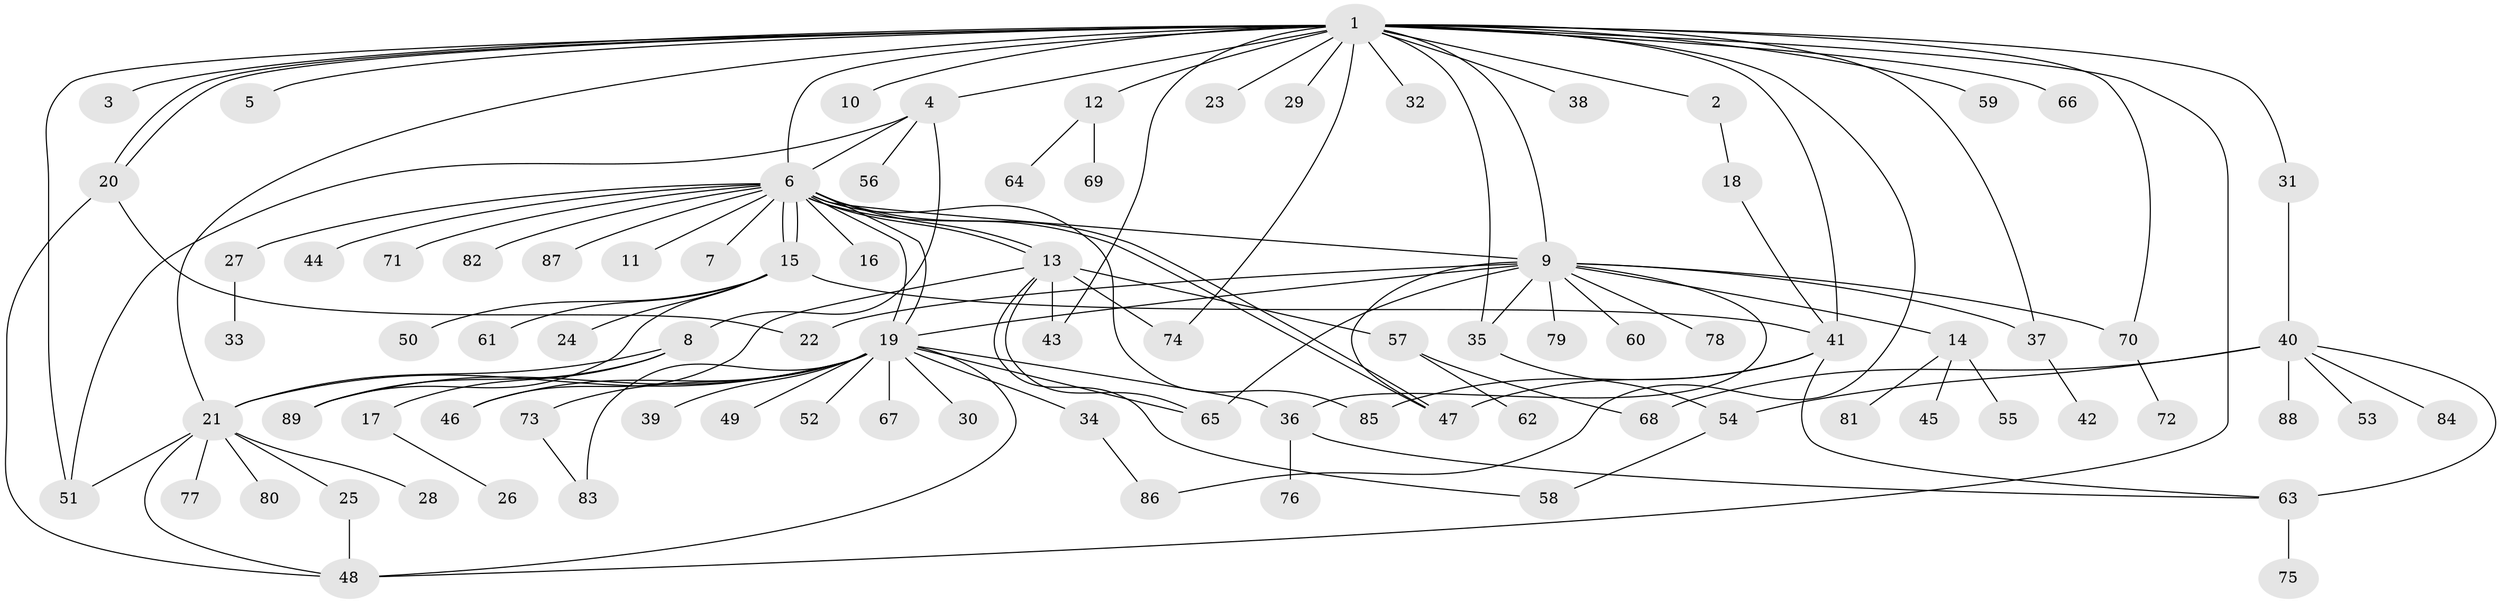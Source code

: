 // Generated by graph-tools (version 1.1) at 2025/01/03/09/25 03:01:42]
// undirected, 89 vertices, 128 edges
graph export_dot {
graph [start="1"]
  node [color=gray90,style=filled];
  1;
  2;
  3;
  4;
  5;
  6;
  7;
  8;
  9;
  10;
  11;
  12;
  13;
  14;
  15;
  16;
  17;
  18;
  19;
  20;
  21;
  22;
  23;
  24;
  25;
  26;
  27;
  28;
  29;
  30;
  31;
  32;
  33;
  34;
  35;
  36;
  37;
  38;
  39;
  40;
  41;
  42;
  43;
  44;
  45;
  46;
  47;
  48;
  49;
  50;
  51;
  52;
  53;
  54;
  55;
  56;
  57;
  58;
  59;
  60;
  61;
  62;
  63;
  64;
  65;
  66;
  67;
  68;
  69;
  70;
  71;
  72;
  73;
  74;
  75;
  76;
  77;
  78;
  79;
  80;
  81;
  82;
  83;
  84;
  85;
  86;
  87;
  88;
  89;
  1 -- 2;
  1 -- 3;
  1 -- 4;
  1 -- 5;
  1 -- 6;
  1 -- 9;
  1 -- 10;
  1 -- 12;
  1 -- 20;
  1 -- 20;
  1 -- 21;
  1 -- 23;
  1 -- 29;
  1 -- 31;
  1 -- 32;
  1 -- 35;
  1 -- 37;
  1 -- 38;
  1 -- 41;
  1 -- 43;
  1 -- 48;
  1 -- 51;
  1 -- 59;
  1 -- 66;
  1 -- 70;
  1 -- 74;
  1 -- 86;
  2 -- 18;
  4 -- 6;
  4 -- 8;
  4 -- 51;
  4 -- 56;
  6 -- 7;
  6 -- 9;
  6 -- 11;
  6 -- 13;
  6 -- 13;
  6 -- 15;
  6 -- 15;
  6 -- 16;
  6 -- 19;
  6 -- 19;
  6 -- 27;
  6 -- 44;
  6 -- 47;
  6 -- 47;
  6 -- 71;
  6 -- 82;
  6 -- 85;
  6 -- 87;
  8 -- 17;
  8 -- 21;
  8 -- 89;
  9 -- 14;
  9 -- 19;
  9 -- 22;
  9 -- 35;
  9 -- 36;
  9 -- 37;
  9 -- 47;
  9 -- 60;
  9 -- 65;
  9 -- 70;
  9 -- 78;
  9 -- 79;
  12 -- 64;
  12 -- 69;
  13 -- 43;
  13 -- 46;
  13 -- 57;
  13 -- 58;
  13 -- 65;
  13 -- 74;
  14 -- 45;
  14 -- 55;
  14 -- 81;
  15 -- 24;
  15 -- 41;
  15 -- 50;
  15 -- 61;
  15 -- 89;
  17 -- 26;
  18 -- 41;
  19 -- 21;
  19 -- 30;
  19 -- 34;
  19 -- 36;
  19 -- 39;
  19 -- 46;
  19 -- 48;
  19 -- 49;
  19 -- 52;
  19 -- 65;
  19 -- 67;
  19 -- 73;
  19 -- 83;
  19 -- 89;
  20 -- 22;
  20 -- 48;
  21 -- 25;
  21 -- 28;
  21 -- 48;
  21 -- 51;
  21 -- 77;
  21 -- 80;
  25 -- 48;
  27 -- 33;
  31 -- 40;
  34 -- 86;
  35 -- 54;
  36 -- 63;
  36 -- 76;
  37 -- 42;
  40 -- 53;
  40 -- 54;
  40 -- 63;
  40 -- 68;
  40 -- 84;
  40 -- 88;
  41 -- 47;
  41 -- 63;
  41 -- 85;
  54 -- 58;
  57 -- 62;
  57 -- 68;
  63 -- 75;
  70 -- 72;
  73 -- 83;
}
